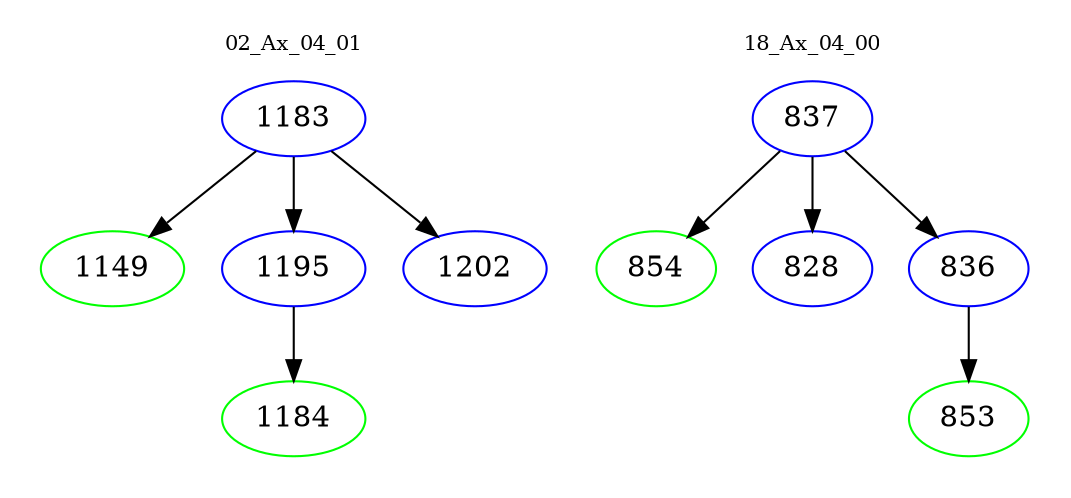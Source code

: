 digraph{
subgraph cluster_0 {
color = white
label = "02_Ax_04_01";
fontsize=10;
T0_1183 [label="1183", color="blue"]
T0_1183 -> T0_1149 [color="black"]
T0_1149 [label="1149", color="green"]
T0_1183 -> T0_1195 [color="black"]
T0_1195 [label="1195", color="blue"]
T0_1195 -> T0_1184 [color="black"]
T0_1184 [label="1184", color="green"]
T0_1183 -> T0_1202 [color="black"]
T0_1202 [label="1202", color="blue"]
}
subgraph cluster_1 {
color = white
label = "18_Ax_04_00";
fontsize=10;
T1_837 [label="837", color="blue"]
T1_837 -> T1_854 [color="black"]
T1_854 [label="854", color="green"]
T1_837 -> T1_828 [color="black"]
T1_828 [label="828", color="blue"]
T1_837 -> T1_836 [color="black"]
T1_836 [label="836", color="blue"]
T1_836 -> T1_853 [color="black"]
T1_853 [label="853", color="green"]
}
}
